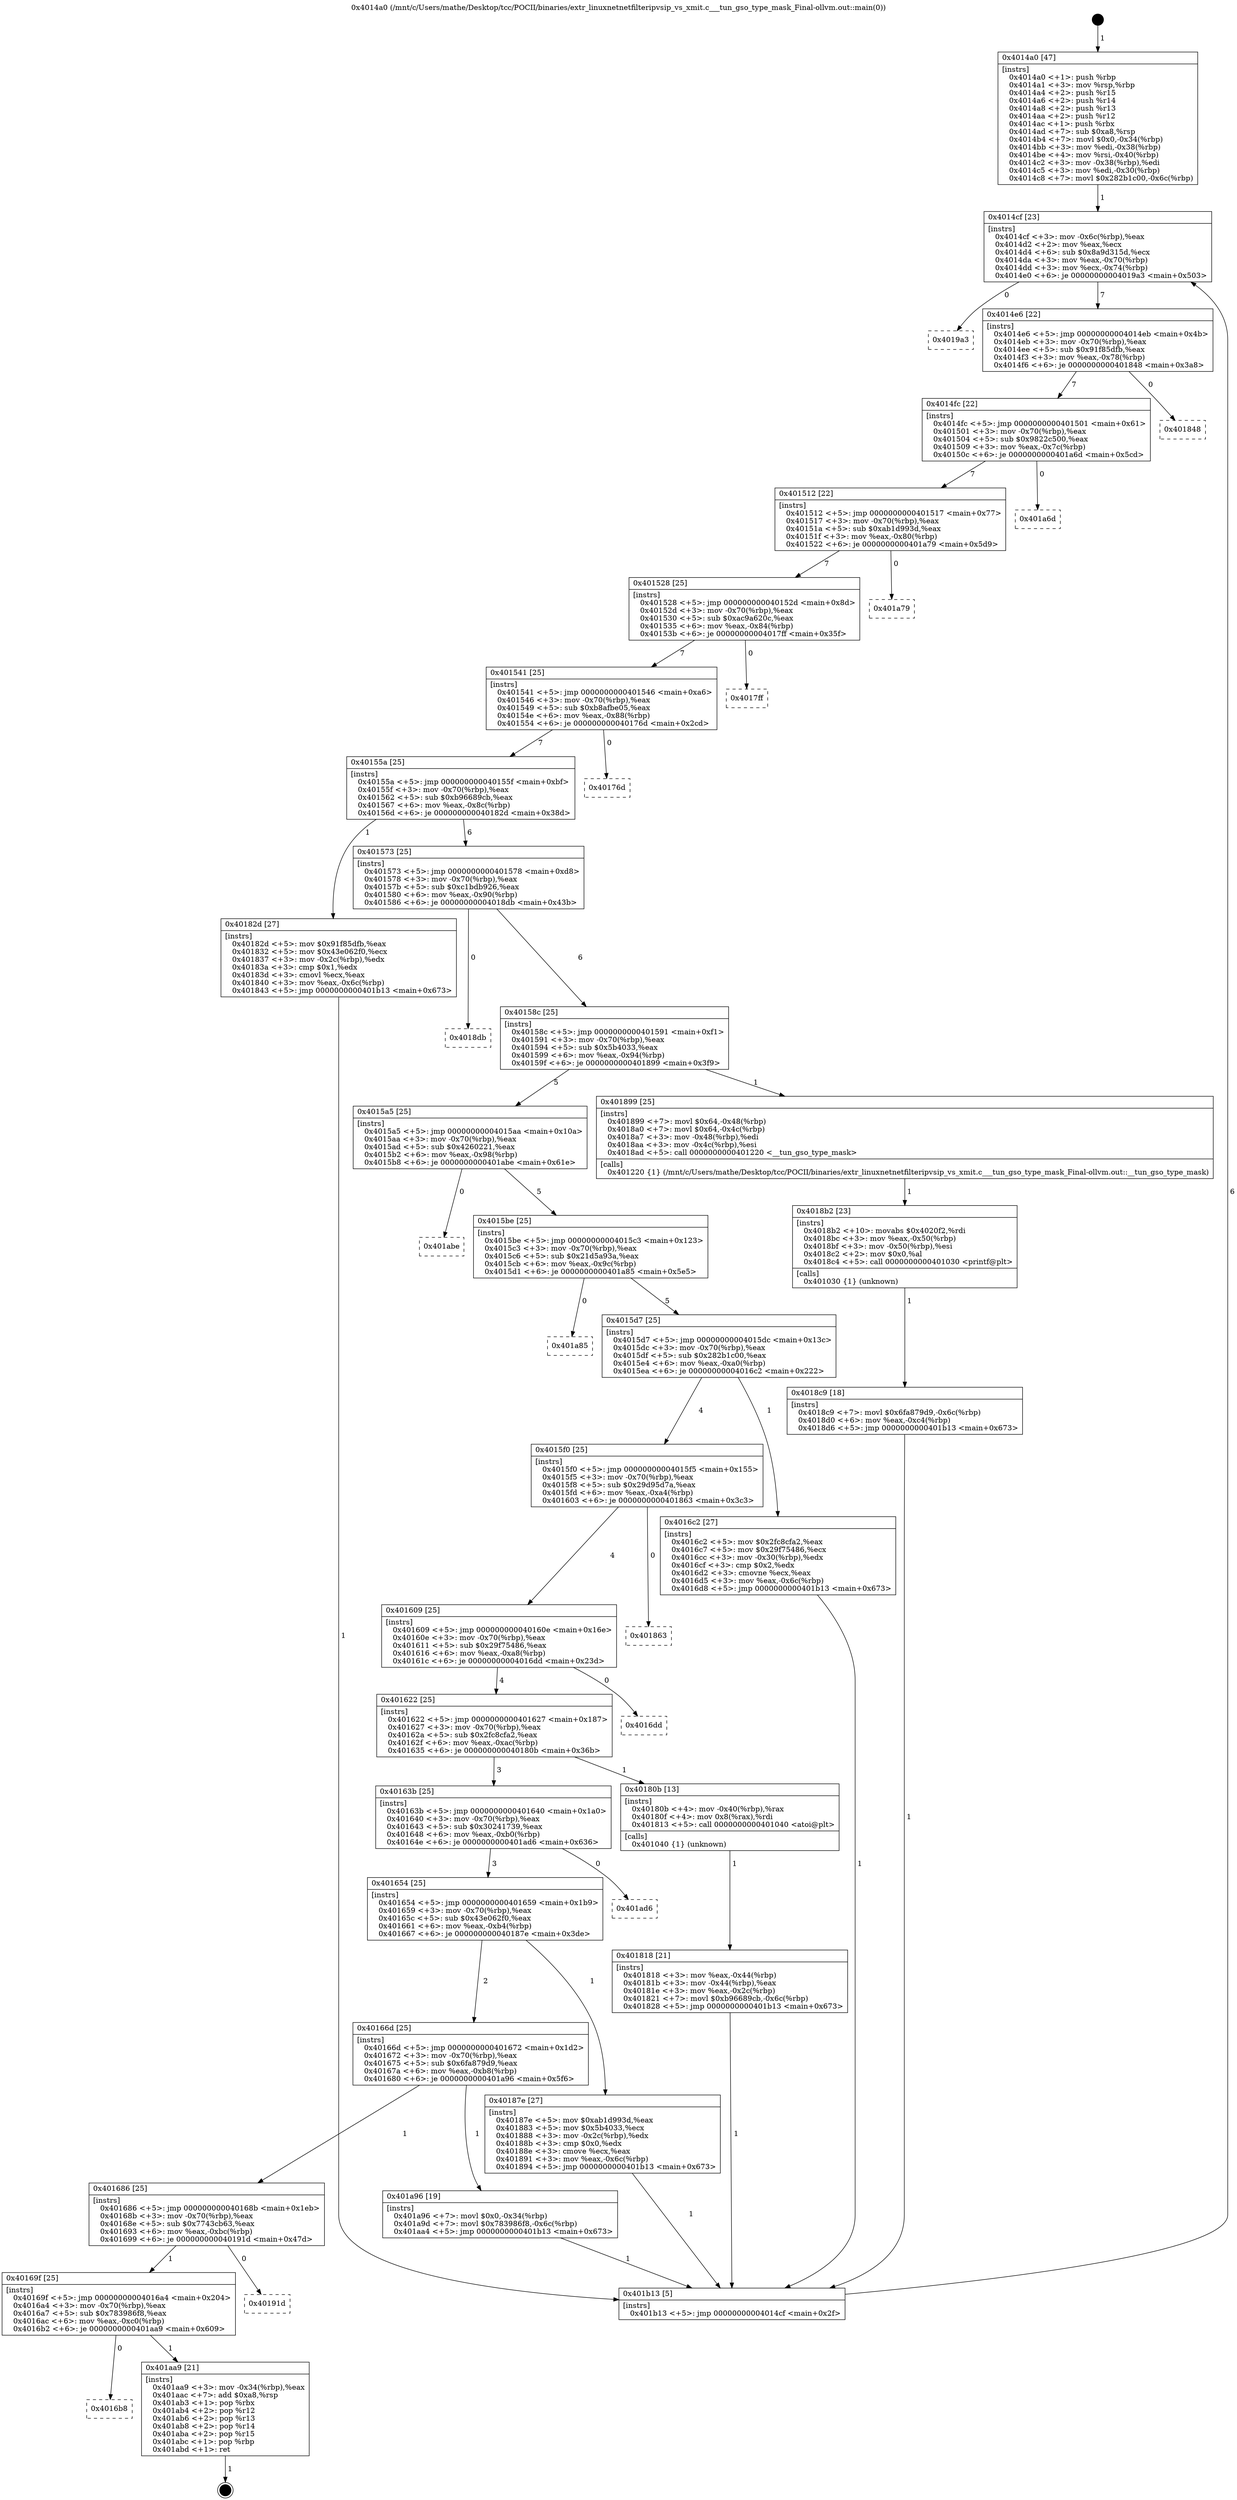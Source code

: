 digraph "0x4014a0" {
  label = "0x4014a0 (/mnt/c/Users/mathe/Desktop/tcc/POCII/binaries/extr_linuxnetnetfilteripvsip_vs_xmit.c___tun_gso_type_mask_Final-ollvm.out::main(0))"
  labelloc = "t"
  node[shape=record]

  Entry [label="",width=0.3,height=0.3,shape=circle,fillcolor=black,style=filled]
  "0x4014cf" [label="{
     0x4014cf [23]\l
     | [instrs]\l
     &nbsp;&nbsp;0x4014cf \<+3\>: mov -0x6c(%rbp),%eax\l
     &nbsp;&nbsp;0x4014d2 \<+2\>: mov %eax,%ecx\l
     &nbsp;&nbsp;0x4014d4 \<+6\>: sub $0x8a9d315d,%ecx\l
     &nbsp;&nbsp;0x4014da \<+3\>: mov %eax,-0x70(%rbp)\l
     &nbsp;&nbsp;0x4014dd \<+3\>: mov %ecx,-0x74(%rbp)\l
     &nbsp;&nbsp;0x4014e0 \<+6\>: je 00000000004019a3 \<main+0x503\>\l
  }"]
  "0x4019a3" [label="{
     0x4019a3\l
  }", style=dashed]
  "0x4014e6" [label="{
     0x4014e6 [22]\l
     | [instrs]\l
     &nbsp;&nbsp;0x4014e6 \<+5\>: jmp 00000000004014eb \<main+0x4b\>\l
     &nbsp;&nbsp;0x4014eb \<+3\>: mov -0x70(%rbp),%eax\l
     &nbsp;&nbsp;0x4014ee \<+5\>: sub $0x91f85dfb,%eax\l
     &nbsp;&nbsp;0x4014f3 \<+3\>: mov %eax,-0x78(%rbp)\l
     &nbsp;&nbsp;0x4014f6 \<+6\>: je 0000000000401848 \<main+0x3a8\>\l
  }"]
  Exit [label="",width=0.3,height=0.3,shape=circle,fillcolor=black,style=filled,peripheries=2]
  "0x401848" [label="{
     0x401848\l
  }", style=dashed]
  "0x4014fc" [label="{
     0x4014fc [22]\l
     | [instrs]\l
     &nbsp;&nbsp;0x4014fc \<+5\>: jmp 0000000000401501 \<main+0x61\>\l
     &nbsp;&nbsp;0x401501 \<+3\>: mov -0x70(%rbp),%eax\l
     &nbsp;&nbsp;0x401504 \<+5\>: sub $0x9822c500,%eax\l
     &nbsp;&nbsp;0x401509 \<+3\>: mov %eax,-0x7c(%rbp)\l
     &nbsp;&nbsp;0x40150c \<+6\>: je 0000000000401a6d \<main+0x5cd\>\l
  }"]
  "0x4016b8" [label="{
     0x4016b8\l
  }", style=dashed]
  "0x401a6d" [label="{
     0x401a6d\l
  }", style=dashed]
  "0x401512" [label="{
     0x401512 [22]\l
     | [instrs]\l
     &nbsp;&nbsp;0x401512 \<+5\>: jmp 0000000000401517 \<main+0x77\>\l
     &nbsp;&nbsp;0x401517 \<+3\>: mov -0x70(%rbp),%eax\l
     &nbsp;&nbsp;0x40151a \<+5\>: sub $0xab1d993d,%eax\l
     &nbsp;&nbsp;0x40151f \<+3\>: mov %eax,-0x80(%rbp)\l
     &nbsp;&nbsp;0x401522 \<+6\>: je 0000000000401a79 \<main+0x5d9\>\l
  }"]
  "0x401aa9" [label="{
     0x401aa9 [21]\l
     | [instrs]\l
     &nbsp;&nbsp;0x401aa9 \<+3\>: mov -0x34(%rbp),%eax\l
     &nbsp;&nbsp;0x401aac \<+7\>: add $0xa8,%rsp\l
     &nbsp;&nbsp;0x401ab3 \<+1\>: pop %rbx\l
     &nbsp;&nbsp;0x401ab4 \<+2\>: pop %r12\l
     &nbsp;&nbsp;0x401ab6 \<+2\>: pop %r13\l
     &nbsp;&nbsp;0x401ab8 \<+2\>: pop %r14\l
     &nbsp;&nbsp;0x401aba \<+2\>: pop %r15\l
     &nbsp;&nbsp;0x401abc \<+1\>: pop %rbp\l
     &nbsp;&nbsp;0x401abd \<+1\>: ret\l
  }"]
  "0x401a79" [label="{
     0x401a79\l
  }", style=dashed]
  "0x401528" [label="{
     0x401528 [25]\l
     | [instrs]\l
     &nbsp;&nbsp;0x401528 \<+5\>: jmp 000000000040152d \<main+0x8d\>\l
     &nbsp;&nbsp;0x40152d \<+3\>: mov -0x70(%rbp),%eax\l
     &nbsp;&nbsp;0x401530 \<+5\>: sub $0xac9a620c,%eax\l
     &nbsp;&nbsp;0x401535 \<+6\>: mov %eax,-0x84(%rbp)\l
     &nbsp;&nbsp;0x40153b \<+6\>: je 00000000004017ff \<main+0x35f\>\l
  }"]
  "0x40169f" [label="{
     0x40169f [25]\l
     | [instrs]\l
     &nbsp;&nbsp;0x40169f \<+5\>: jmp 00000000004016a4 \<main+0x204\>\l
     &nbsp;&nbsp;0x4016a4 \<+3\>: mov -0x70(%rbp),%eax\l
     &nbsp;&nbsp;0x4016a7 \<+5\>: sub $0x783986f8,%eax\l
     &nbsp;&nbsp;0x4016ac \<+6\>: mov %eax,-0xc0(%rbp)\l
     &nbsp;&nbsp;0x4016b2 \<+6\>: je 0000000000401aa9 \<main+0x609\>\l
  }"]
  "0x4017ff" [label="{
     0x4017ff\l
  }", style=dashed]
  "0x401541" [label="{
     0x401541 [25]\l
     | [instrs]\l
     &nbsp;&nbsp;0x401541 \<+5\>: jmp 0000000000401546 \<main+0xa6\>\l
     &nbsp;&nbsp;0x401546 \<+3\>: mov -0x70(%rbp),%eax\l
     &nbsp;&nbsp;0x401549 \<+5\>: sub $0xb8afbe05,%eax\l
     &nbsp;&nbsp;0x40154e \<+6\>: mov %eax,-0x88(%rbp)\l
     &nbsp;&nbsp;0x401554 \<+6\>: je 000000000040176d \<main+0x2cd\>\l
  }"]
  "0x40191d" [label="{
     0x40191d\l
  }", style=dashed]
  "0x40176d" [label="{
     0x40176d\l
  }", style=dashed]
  "0x40155a" [label="{
     0x40155a [25]\l
     | [instrs]\l
     &nbsp;&nbsp;0x40155a \<+5\>: jmp 000000000040155f \<main+0xbf\>\l
     &nbsp;&nbsp;0x40155f \<+3\>: mov -0x70(%rbp),%eax\l
     &nbsp;&nbsp;0x401562 \<+5\>: sub $0xb96689cb,%eax\l
     &nbsp;&nbsp;0x401567 \<+6\>: mov %eax,-0x8c(%rbp)\l
     &nbsp;&nbsp;0x40156d \<+6\>: je 000000000040182d \<main+0x38d\>\l
  }"]
  "0x401686" [label="{
     0x401686 [25]\l
     | [instrs]\l
     &nbsp;&nbsp;0x401686 \<+5\>: jmp 000000000040168b \<main+0x1eb\>\l
     &nbsp;&nbsp;0x40168b \<+3\>: mov -0x70(%rbp),%eax\l
     &nbsp;&nbsp;0x40168e \<+5\>: sub $0x7743cb63,%eax\l
     &nbsp;&nbsp;0x401693 \<+6\>: mov %eax,-0xbc(%rbp)\l
     &nbsp;&nbsp;0x401699 \<+6\>: je 000000000040191d \<main+0x47d\>\l
  }"]
  "0x40182d" [label="{
     0x40182d [27]\l
     | [instrs]\l
     &nbsp;&nbsp;0x40182d \<+5\>: mov $0x91f85dfb,%eax\l
     &nbsp;&nbsp;0x401832 \<+5\>: mov $0x43e062f0,%ecx\l
     &nbsp;&nbsp;0x401837 \<+3\>: mov -0x2c(%rbp),%edx\l
     &nbsp;&nbsp;0x40183a \<+3\>: cmp $0x1,%edx\l
     &nbsp;&nbsp;0x40183d \<+3\>: cmovl %ecx,%eax\l
     &nbsp;&nbsp;0x401840 \<+3\>: mov %eax,-0x6c(%rbp)\l
     &nbsp;&nbsp;0x401843 \<+5\>: jmp 0000000000401b13 \<main+0x673\>\l
  }"]
  "0x401573" [label="{
     0x401573 [25]\l
     | [instrs]\l
     &nbsp;&nbsp;0x401573 \<+5\>: jmp 0000000000401578 \<main+0xd8\>\l
     &nbsp;&nbsp;0x401578 \<+3\>: mov -0x70(%rbp),%eax\l
     &nbsp;&nbsp;0x40157b \<+5\>: sub $0xc1bdb926,%eax\l
     &nbsp;&nbsp;0x401580 \<+6\>: mov %eax,-0x90(%rbp)\l
     &nbsp;&nbsp;0x401586 \<+6\>: je 00000000004018db \<main+0x43b\>\l
  }"]
  "0x401a96" [label="{
     0x401a96 [19]\l
     | [instrs]\l
     &nbsp;&nbsp;0x401a96 \<+7\>: movl $0x0,-0x34(%rbp)\l
     &nbsp;&nbsp;0x401a9d \<+7\>: movl $0x783986f8,-0x6c(%rbp)\l
     &nbsp;&nbsp;0x401aa4 \<+5\>: jmp 0000000000401b13 \<main+0x673\>\l
  }"]
  "0x4018db" [label="{
     0x4018db\l
  }", style=dashed]
  "0x40158c" [label="{
     0x40158c [25]\l
     | [instrs]\l
     &nbsp;&nbsp;0x40158c \<+5\>: jmp 0000000000401591 \<main+0xf1\>\l
     &nbsp;&nbsp;0x401591 \<+3\>: mov -0x70(%rbp),%eax\l
     &nbsp;&nbsp;0x401594 \<+5\>: sub $0x5b4033,%eax\l
     &nbsp;&nbsp;0x401599 \<+6\>: mov %eax,-0x94(%rbp)\l
     &nbsp;&nbsp;0x40159f \<+6\>: je 0000000000401899 \<main+0x3f9\>\l
  }"]
  "0x4018c9" [label="{
     0x4018c9 [18]\l
     | [instrs]\l
     &nbsp;&nbsp;0x4018c9 \<+7\>: movl $0x6fa879d9,-0x6c(%rbp)\l
     &nbsp;&nbsp;0x4018d0 \<+6\>: mov %eax,-0xc4(%rbp)\l
     &nbsp;&nbsp;0x4018d6 \<+5\>: jmp 0000000000401b13 \<main+0x673\>\l
  }"]
  "0x401899" [label="{
     0x401899 [25]\l
     | [instrs]\l
     &nbsp;&nbsp;0x401899 \<+7\>: movl $0x64,-0x48(%rbp)\l
     &nbsp;&nbsp;0x4018a0 \<+7\>: movl $0x64,-0x4c(%rbp)\l
     &nbsp;&nbsp;0x4018a7 \<+3\>: mov -0x48(%rbp),%edi\l
     &nbsp;&nbsp;0x4018aa \<+3\>: mov -0x4c(%rbp),%esi\l
     &nbsp;&nbsp;0x4018ad \<+5\>: call 0000000000401220 \<__tun_gso_type_mask\>\l
     | [calls]\l
     &nbsp;&nbsp;0x401220 \{1\} (/mnt/c/Users/mathe/Desktop/tcc/POCII/binaries/extr_linuxnetnetfilteripvsip_vs_xmit.c___tun_gso_type_mask_Final-ollvm.out::__tun_gso_type_mask)\l
  }"]
  "0x4015a5" [label="{
     0x4015a5 [25]\l
     | [instrs]\l
     &nbsp;&nbsp;0x4015a5 \<+5\>: jmp 00000000004015aa \<main+0x10a\>\l
     &nbsp;&nbsp;0x4015aa \<+3\>: mov -0x70(%rbp),%eax\l
     &nbsp;&nbsp;0x4015ad \<+5\>: sub $0x4260221,%eax\l
     &nbsp;&nbsp;0x4015b2 \<+6\>: mov %eax,-0x98(%rbp)\l
     &nbsp;&nbsp;0x4015b8 \<+6\>: je 0000000000401abe \<main+0x61e\>\l
  }"]
  "0x4018b2" [label="{
     0x4018b2 [23]\l
     | [instrs]\l
     &nbsp;&nbsp;0x4018b2 \<+10\>: movabs $0x4020f2,%rdi\l
     &nbsp;&nbsp;0x4018bc \<+3\>: mov %eax,-0x50(%rbp)\l
     &nbsp;&nbsp;0x4018bf \<+3\>: mov -0x50(%rbp),%esi\l
     &nbsp;&nbsp;0x4018c2 \<+2\>: mov $0x0,%al\l
     &nbsp;&nbsp;0x4018c4 \<+5\>: call 0000000000401030 \<printf@plt\>\l
     | [calls]\l
     &nbsp;&nbsp;0x401030 \{1\} (unknown)\l
  }"]
  "0x401abe" [label="{
     0x401abe\l
  }", style=dashed]
  "0x4015be" [label="{
     0x4015be [25]\l
     | [instrs]\l
     &nbsp;&nbsp;0x4015be \<+5\>: jmp 00000000004015c3 \<main+0x123\>\l
     &nbsp;&nbsp;0x4015c3 \<+3\>: mov -0x70(%rbp),%eax\l
     &nbsp;&nbsp;0x4015c6 \<+5\>: sub $0x21d5a93a,%eax\l
     &nbsp;&nbsp;0x4015cb \<+6\>: mov %eax,-0x9c(%rbp)\l
     &nbsp;&nbsp;0x4015d1 \<+6\>: je 0000000000401a85 \<main+0x5e5\>\l
  }"]
  "0x40166d" [label="{
     0x40166d [25]\l
     | [instrs]\l
     &nbsp;&nbsp;0x40166d \<+5\>: jmp 0000000000401672 \<main+0x1d2\>\l
     &nbsp;&nbsp;0x401672 \<+3\>: mov -0x70(%rbp),%eax\l
     &nbsp;&nbsp;0x401675 \<+5\>: sub $0x6fa879d9,%eax\l
     &nbsp;&nbsp;0x40167a \<+6\>: mov %eax,-0xb8(%rbp)\l
     &nbsp;&nbsp;0x401680 \<+6\>: je 0000000000401a96 \<main+0x5f6\>\l
  }"]
  "0x401a85" [label="{
     0x401a85\l
  }", style=dashed]
  "0x4015d7" [label="{
     0x4015d7 [25]\l
     | [instrs]\l
     &nbsp;&nbsp;0x4015d7 \<+5\>: jmp 00000000004015dc \<main+0x13c\>\l
     &nbsp;&nbsp;0x4015dc \<+3\>: mov -0x70(%rbp),%eax\l
     &nbsp;&nbsp;0x4015df \<+5\>: sub $0x282b1c00,%eax\l
     &nbsp;&nbsp;0x4015e4 \<+6\>: mov %eax,-0xa0(%rbp)\l
     &nbsp;&nbsp;0x4015ea \<+6\>: je 00000000004016c2 \<main+0x222\>\l
  }"]
  "0x40187e" [label="{
     0x40187e [27]\l
     | [instrs]\l
     &nbsp;&nbsp;0x40187e \<+5\>: mov $0xab1d993d,%eax\l
     &nbsp;&nbsp;0x401883 \<+5\>: mov $0x5b4033,%ecx\l
     &nbsp;&nbsp;0x401888 \<+3\>: mov -0x2c(%rbp),%edx\l
     &nbsp;&nbsp;0x40188b \<+3\>: cmp $0x0,%edx\l
     &nbsp;&nbsp;0x40188e \<+3\>: cmove %ecx,%eax\l
     &nbsp;&nbsp;0x401891 \<+3\>: mov %eax,-0x6c(%rbp)\l
     &nbsp;&nbsp;0x401894 \<+5\>: jmp 0000000000401b13 \<main+0x673\>\l
  }"]
  "0x4016c2" [label="{
     0x4016c2 [27]\l
     | [instrs]\l
     &nbsp;&nbsp;0x4016c2 \<+5\>: mov $0x2fc8cfa2,%eax\l
     &nbsp;&nbsp;0x4016c7 \<+5\>: mov $0x29f75486,%ecx\l
     &nbsp;&nbsp;0x4016cc \<+3\>: mov -0x30(%rbp),%edx\l
     &nbsp;&nbsp;0x4016cf \<+3\>: cmp $0x2,%edx\l
     &nbsp;&nbsp;0x4016d2 \<+3\>: cmovne %ecx,%eax\l
     &nbsp;&nbsp;0x4016d5 \<+3\>: mov %eax,-0x6c(%rbp)\l
     &nbsp;&nbsp;0x4016d8 \<+5\>: jmp 0000000000401b13 \<main+0x673\>\l
  }"]
  "0x4015f0" [label="{
     0x4015f0 [25]\l
     | [instrs]\l
     &nbsp;&nbsp;0x4015f0 \<+5\>: jmp 00000000004015f5 \<main+0x155\>\l
     &nbsp;&nbsp;0x4015f5 \<+3\>: mov -0x70(%rbp),%eax\l
     &nbsp;&nbsp;0x4015f8 \<+5\>: sub $0x29d95d7a,%eax\l
     &nbsp;&nbsp;0x4015fd \<+6\>: mov %eax,-0xa4(%rbp)\l
     &nbsp;&nbsp;0x401603 \<+6\>: je 0000000000401863 \<main+0x3c3\>\l
  }"]
  "0x401b13" [label="{
     0x401b13 [5]\l
     | [instrs]\l
     &nbsp;&nbsp;0x401b13 \<+5\>: jmp 00000000004014cf \<main+0x2f\>\l
  }"]
  "0x4014a0" [label="{
     0x4014a0 [47]\l
     | [instrs]\l
     &nbsp;&nbsp;0x4014a0 \<+1\>: push %rbp\l
     &nbsp;&nbsp;0x4014a1 \<+3\>: mov %rsp,%rbp\l
     &nbsp;&nbsp;0x4014a4 \<+2\>: push %r15\l
     &nbsp;&nbsp;0x4014a6 \<+2\>: push %r14\l
     &nbsp;&nbsp;0x4014a8 \<+2\>: push %r13\l
     &nbsp;&nbsp;0x4014aa \<+2\>: push %r12\l
     &nbsp;&nbsp;0x4014ac \<+1\>: push %rbx\l
     &nbsp;&nbsp;0x4014ad \<+7\>: sub $0xa8,%rsp\l
     &nbsp;&nbsp;0x4014b4 \<+7\>: movl $0x0,-0x34(%rbp)\l
     &nbsp;&nbsp;0x4014bb \<+3\>: mov %edi,-0x38(%rbp)\l
     &nbsp;&nbsp;0x4014be \<+4\>: mov %rsi,-0x40(%rbp)\l
     &nbsp;&nbsp;0x4014c2 \<+3\>: mov -0x38(%rbp),%edi\l
     &nbsp;&nbsp;0x4014c5 \<+3\>: mov %edi,-0x30(%rbp)\l
     &nbsp;&nbsp;0x4014c8 \<+7\>: movl $0x282b1c00,-0x6c(%rbp)\l
  }"]
  "0x401654" [label="{
     0x401654 [25]\l
     | [instrs]\l
     &nbsp;&nbsp;0x401654 \<+5\>: jmp 0000000000401659 \<main+0x1b9\>\l
     &nbsp;&nbsp;0x401659 \<+3\>: mov -0x70(%rbp),%eax\l
     &nbsp;&nbsp;0x40165c \<+5\>: sub $0x43e062f0,%eax\l
     &nbsp;&nbsp;0x401661 \<+6\>: mov %eax,-0xb4(%rbp)\l
     &nbsp;&nbsp;0x401667 \<+6\>: je 000000000040187e \<main+0x3de\>\l
  }"]
  "0x401863" [label="{
     0x401863\l
  }", style=dashed]
  "0x401609" [label="{
     0x401609 [25]\l
     | [instrs]\l
     &nbsp;&nbsp;0x401609 \<+5\>: jmp 000000000040160e \<main+0x16e\>\l
     &nbsp;&nbsp;0x40160e \<+3\>: mov -0x70(%rbp),%eax\l
     &nbsp;&nbsp;0x401611 \<+5\>: sub $0x29f75486,%eax\l
     &nbsp;&nbsp;0x401616 \<+6\>: mov %eax,-0xa8(%rbp)\l
     &nbsp;&nbsp;0x40161c \<+6\>: je 00000000004016dd \<main+0x23d\>\l
  }"]
  "0x401ad6" [label="{
     0x401ad6\l
  }", style=dashed]
  "0x4016dd" [label="{
     0x4016dd\l
  }", style=dashed]
  "0x401622" [label="{
     0x401622 [25]\l
     | [instrs]\l
     &nbsp;&nbsp;0x401622 \<+5\>: jmp 0000000000401627 \<main+0x187\>\l
     &nbsp;&nbsp;0x401627 \<+3\>: mov -0x70(%rbp),%eax\l
     &nbsp;&nbsp;0x40162a \<+5\>: sub $0x2fc8cfa2,%eax\l
     &nbsp;&nbsp;0x40162f \<+6\>: mov %eax,-0xac(%rbp)\l
     &nbsp;&nbsp;0x401635 \<+6\>: je 000000000040180b \<main+0x36b\>\l
  }"]
  "0x401818" [label="{
     0x401818 [21]\l
     | [instrs]\l
     &nbsp;&nbsp;0x401818 \<+3\>: mov %eax,-0x44(%rbp)\l
     &nbsp;&nbsp;0x40181b \<+3\>: mov -0x44(%rbp),%eax\l
     &nbsp;&nbsp;0x40181e \<+3\>: mov %eax,-0x2c(%rbp)\l
     &nbsp;&nbsp;0x401821 \<+7\>: movl $0xb96689cb,-0x6c(%rbp)\l
     &nbsp;&nbsp;0x401828 \<+5\>: jmp 0000000000401b13 \<main+0x673\>\l
  }"]
  "0x40180b" [label="{
     0x40180b [13]\l
     | [instrs]\l
     &nbsp;&nbsp;0x40180b \<+4\>: mov -0x40(%rbp),%rax\l
     &nbsp;&nbsp;0x40180f \<+4\>: mov 0x8(%rax),%rdi\l
     &nbsp;&nbsp;0x401813 \<+5\>: call 0000000000401040 \<atoi@plt\>\l
     | [calls]\l
     &nbsp;&nbsp;0x401040 \{1\} (unknown)\l
  }"]
  "0x40163b" [label="{
     0x40163b [25]\l
     | [instrs]\l
     &nbsp;&nbsp;0x40163b \<+5\>: jmp 0000000000401640 \<main+0x1a0\>\l
     &nbsp;&nbsp;0x401640 \<+3\>: mov -0x70(%rbp),%eax\l
     &nbsp;&nbsp;0x401643 \<+5\>: sub $0x30241739,%eax\l
     &nbsp;&nbsp;0x401648 \<+6\>: mov %eax,-0xb0(%rbp)\l
     &nbsp;&nbsp;0x40164e \<+6\>: je 0000000000401ad6 \<main+0x636\>\l
  }"]
  Entry -> "0x4014a0" [label=" 1"]
  "0x4014cf" -> "0x4019a3" [label=" 0"]
  "0x4014cf" -> "0x4014e6" [label=" 7"]
  "0x401aa9" -> Exit [label=" 1"]
  "0x4014e6" -> "0x401848" [label=" 0"]
  "0x4014e6" -> "0x4014fc" [label=" 7"]
  "0x40169f" -> "0x4016b8" [label=" 0"]
  "0x4014fc" -> "0x401a6d" [label=" 0"]
  "0x4014fc" -> "0x401512" [label=" 7"]
  "0x40169f" -> "0x401aa9" [label=" 1"]
  "0x401512" -> "0x401a79" [label=" 0"]
  "0x401512" -> "0x401528" [label=" 7"]
  "0x401686" -> "0x40169f" [label=" 1"]
  "0x401528" -> "0x4017ff" [label=" 0"]
  "0x401528" -> "0x401541" [label=" 7"]
  "0x401686" -> "0x40191d" [label=" 0"]
  "0x401541" -> "0x40176d" [label=" 0"]
  "0x401541" -> "0x40155a" [label=" 7"]
  "0x401a96" -> "0x401b13" [label=" 1"]
  "0x40155a" -> "0x40182d" [label=" 1"]
  "0x40155a" -> "0x401573" [label=" 6"]
  "0x40166d" -> "0x401686" [label=" 1"]
  "0x401573" -> "0x4018db" [label=" 0"]
  "0x401573" -> "0x40158c" [label=" 6"]
  "0x40166d" -> "0x401a96" [label=" 1"]
  "0x40158c" -> "0x401899" [label=" 1"]
  "0x40158c" -> "0x4015a5" [label=" 5"]
  "0x4018c9" -> "0x401b13" [label=" 1"]
  "0x4015a5" -> "0x401abe" [label=" 0"]
  "0x4015a5" -> "0x4015be" [label=" 5"]
  "0x4018b2" -> "0x4018c9" [label=" 1"]
  "0x4015be" -> "0x401a85" [label=" 0"]
  "0x4015be" -> "0x4015d7" [label=" 5"]
  "0x401899" -> "0x4018b2" [label=" 1"]
  "0x4015d7" -> "0x4016c2" [label=" 1"]
  "0x4015d7" -> "0x4015f0" [label=" 4"]
  "0x4016c2" -> "0x401b13" [label=" 1"]
  "0x4014a0" -> "0x4014cf" [label=" 1"]
  "0x401b13" -> "0x4014cf" [label=" 6"]
  "0x40187e" -> "0x401b13" [label=" 1"]
  "0x4015f0" -> "0x401863" [label=" 0"]
  "0x4015f0" -> "0x401609" [label=" 4"]
  "0x401654" -> "0x40187e" [label=" 1"]
  "0x401609" -> "0x4016dd" [label=" 0"]
  "0x401609" -> "0x401622" [label=" 4"]
  "0x401654" -> "0x40166d" [label=" 2"]
  "0x401622" -> "0x40180b" [label=" 1"]
  "0x401622" -> "0x40163b" [label=" 3"]
  "0x40180b" -> "0x401818" [label=" 1"]
  "0x401818" -> "0x401b13" [label=" 1"]
  "0x40182d" -> "0x401b13" [label=" 1"]
  "0x40163b" -> "0x401654" [label=" 3"]
  "0x40163b" -> "0x401ad6" [label=" 0"]
}
